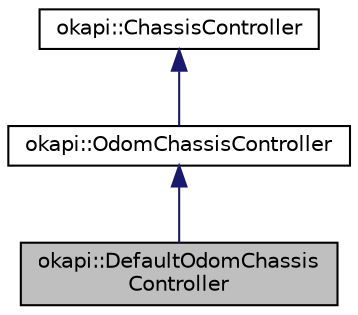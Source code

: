 digraph "okapi::DefaultOdomChassisController"
{
 // LATEX_PDF_SIZE
  edge [fontname="Helvetica",fontsize="10",labelfontname="Helvetica",labelfontsize="10"];
  node [fontname="Helvetica",fontsize="10",shape=record];
  Node1 [label="okapi::DefaultOdomChassis\lController",height=0.2,width=0.4,color="black", fillcolor="grey75", style="filled", fontcolor="black",tooltip=" "];
  Node2 -> Node1 [dir="back",color="midnightblue",fontsize="10",style="solid"];
  Node2 [label="okapi::OdomChassisController",height=0.2,width=0.4,color="black", fillcolor="white", style="filled",URL="$classokapi_1_1OdomChassisController.html",tooltip=" "];
  Node3 -> Node2 [dir="back",color="midnightblue",fontsize="10",style="solid"];
  Node3 [label="okapi::ChassisController",height=0.2,width=0.4,color="black", fillcolor="white", style="filled",URL="$classokapi_1_1ChassisController.html",tooltip=" "];
}
